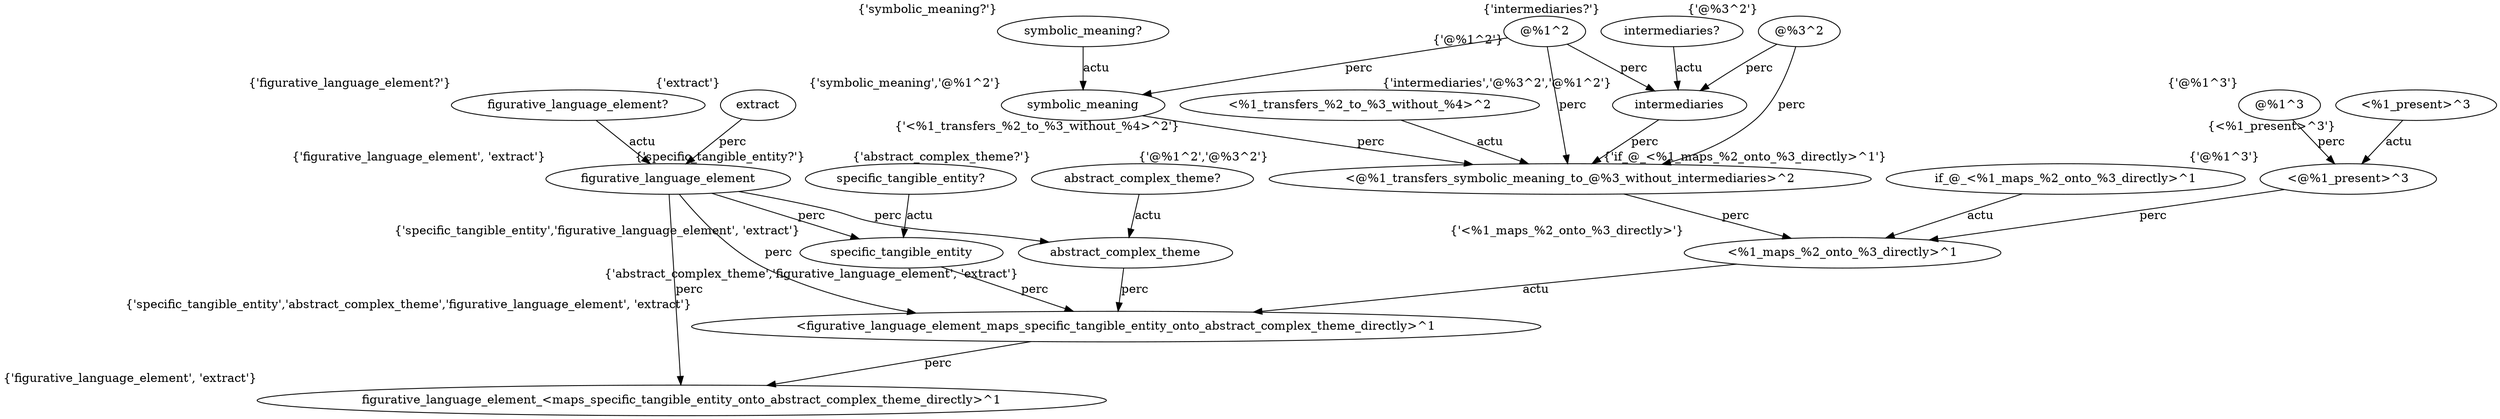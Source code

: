 digraph inferenceModelMetaphor{

    "extract"  [xlabel="{'extract'}"]

    "figurative_language_element?"[xlabel="{'figurative_language_element?'}"]

    "extract" -> "figurative_language_element"[label="perc"]
    "figurative_language_element?" -> "figurative_language_element"[label="actu"]
    "figurative_language_element"  [xlabel = "{'figurative_language_element', 'extract'}"]

    "specific_tangible_entity?"[xlabel="{'specific_tangible_entity?'}"]
    "abstract_complex_theme?"[xlabel="{'abstract_complex_theme?'}"]

    "figurative_language_element" -> "specific_tangible_entity"[label="perc"]
    "specific_tangible_entity?" -> "specific_tangible_entity"[label="actu"]
    "specific_tangible_entity"  [xlabel = "{'specific_tangible_entity','figurative_language_element', 'extract'}"]

    "figurative_language_element" -> "abstract_complex_theme"[label="perc"]
    "abstract_complex_theme?" -> "abstract_complex_theme"[label="actu"]
    "abstract_complex_theme"  [xlabel = "{'abstract_complex_theme','figurative_language_element', 'extract'}"]

    "if_@_<%1_maps_%2_onto_%3_directly>^1"[xlabel = "{'if_@_<%1_maps_%2_onto_%3_directly>^1'}"]

    "<@%1_present>^3" [xlabel = "{'<@%1_present>'}"]
    "<@%1_transfers_symbolic_meaning_to_@%3_without_intermediaries>^2"[xlabel = "{'<@%1_transfers_symbolic_meaning_to_@%3_without_intermediaries>'}"]


    "intermediaries?" [xlabel = "{'intermediaries?'}"]
    "symbolic_meaning?"[xlabel = "{'symbolic_meaning?'}"]
    "@%1^2"  [xlabel = "{'@%1^2'}"]
    "@%3^2" [xlabel = "{'@%3^2'}"]

    "@%1^2" -> "symbolic_meaning"[label="perc"]
    "symbolic_meaning?"->"symbolic_meaning"[label="actu"]
    "symbolic_meaning"[xlabel = "{'symbolic_meaning','@%1^2'}"]
    
    "@%3^2" -> "intermediaries"[label="perc"]
    "@%1^2" -> "intermediaries"[label="perc"]
    "intermediaries?" -> "intermediaries"[label="actu"]
    "intermediaries"[xlabel = "{'intermediaries','@%3^2','@%1^2'}"]
    
    "<%1_transfers_%2_to_%3_without_%4>^2" [xlabel = "{'<%1_transfers_%2_to_%3_without_%4>^2'}"]    


    "@%3^2" -> "<@%1_transfers_symbolic_meaning_to_@%3_without_intermediaries>^2"[label="perc"]
    "@%1^2" -> "<@%1_transfers_symbolic_meaning_to_@%3_without_intermediaries>^2"[label="perc"]
    "symbolic_meaning"->"<@%1_transfers_symbolic_meaning_to_@%3_without_intermediaries>^2"[label="perc"]
    "intermediaries"->"<@%1_transfers_symbolic_meaning_to_@%3_without_intermediaries>^2"[label="perc"]
    "<%1_transfers_%2_to_%3_without_%4>^2" -> "<@%1_transfers_symbolic_meaning_to_@%3_without_intermediaries>^2"[label="actu"]
    "<@%1_transfers_symbolic_meaning_to_@%3_without_intermediaries>^2"[xlabel = "{'@%1^2','@%3^2'}"]

    "@%1^3" [xlabel = "{'@%1^3'}"]
    "<%1_present>^3" [xlabel = "{<%1_present>^3'}"]

    "@%1^3" -> "<@%1_present>^3"[label="perc"]
    "<%1_present>^3" -> "<@%1_present>^3"[label="actu"]
    "<@%1_present>^3"[xlabel = "{'@%1^3'}"]

    "<@%1_present>^3" -> "<%1_maps_%2_onto_%3_directly>^1" [label="perc"]
    "<@%1_transfers_symbolic_meaning_to_@%3_without_intermediaries>^2" -> "<%1_maps_%2_onto_%3_directly>^1" [label="perc"]
    "if_@_<%1_maps_%2_onto_%3_directly>^1" -> "<%1_maps_%2_onto_%3_directly>^1" [label="actu"]
    "<%1_maps_%2_onto_%3_directly>^1" [xlabel = "{'<%1_maps_%2_onto_%3_directly>'}"]


    "figurative_language_element" -> "<figurative_language_element_maps_specific_tangible_entity_onto_abstract_complex_theme_directly>^1"[label="perc"]
    "specific_tangible_entity" -> "<figurative_language_element_maps_specific_tangible_entity_onto_abstract_complex_theme_directly>^1"[label="perc"]
    "abstract_complex_theme" -> "<figurative_language_element_maps_specific_tangible_entity_onto_abstract_complex_theme_directly>^1"[label="perc"]
    "<%1_maps_%2_onto_%3_directly>^1" -> "<figurative_language_element_maps_specific_tangible_entity_onto_abstract_complex_theme_directly>^1"[label="actu"]
    "<figurative_language_element_maps_specific_tangible_entity_onto_abstract_complex_theme_directly>^1" [xlabel = "{'specific_tangible_entity','abstract_complex_theme','figurative_language_element', 'extract'}"]


    "<figurative_language_element_maps_specific_tangible_entity_onto_abstract_complex_theme_directly>^1" -> "figurative_language_element_<maps_specific_tangible_entity_onto_abstract_complex_theme_directly>^1"[label="perc"]
    "figurative_language_element" -> "figurative_language_element_<maps_specific_tangible_entity_onto_abstract_complex_theme_directly>^1"[label="perc"]
    "figurative_language_element_<maps_specific_tangible_entity_onto_abstract_complex_theme_directly>^1" [xlabel = "{'figurative_language_element', 'extract'}"]

}